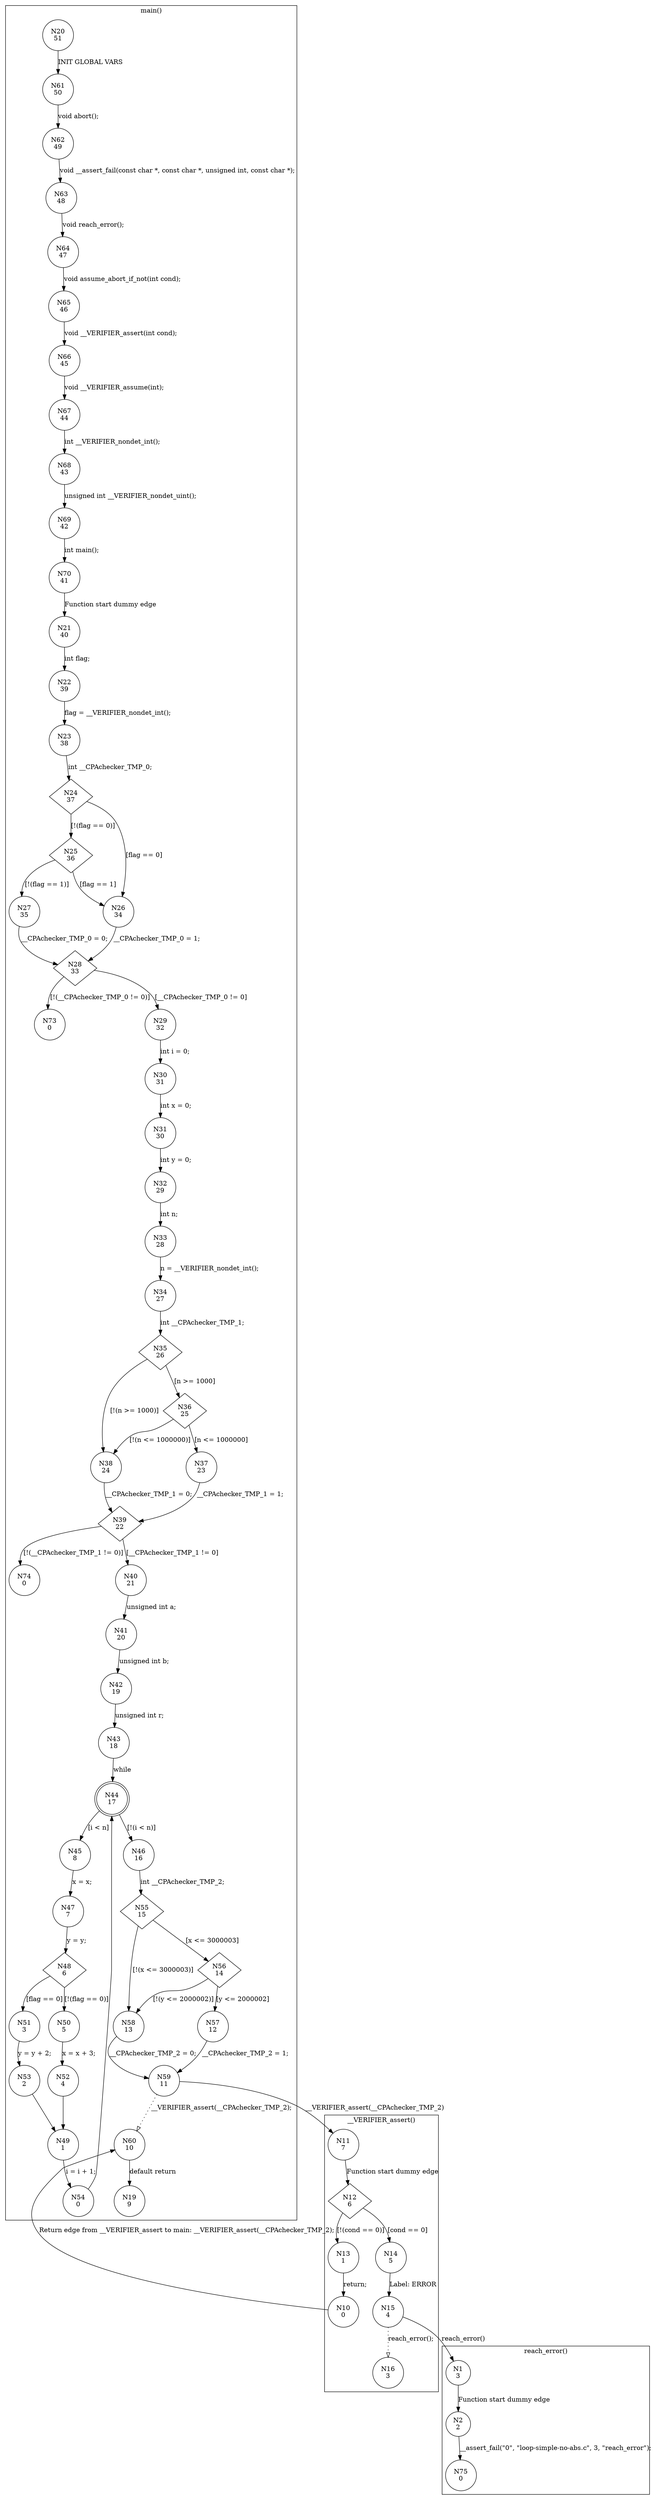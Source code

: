 digraph CFA {
20 [shape="circle" label="N20\n51"]
61 [shape="circle" label="N61\n50"]
62 [shape="circle" label="N62\n49"]
63 [shape="circle" label="N63\n48"]
64 [shape="circle" label="N64\n47"]
65 [shape="circle" label="N65\n46"]
66 [shape="circle" label="N66\n45"]
67 [shape="circle" label="N67\n44"]
68 [shape="circle" label="N68\n43"]
69 [shape="circle" label="N69\n42"]
70 [shape="circle" label="N70\n41"]
21 [shape="circle" label="N21\n40"]
22 [shape="circle" label="N22\n39"]
23 [shape="circle" label="N23\n38"]
24 [shape="diamond" label="N24\n37"]
25 [shape="diamond" label="N25\n36"]
27 [shape="circle" label="N27\n35"]
28 [shape="diamond" label="N28\n33"]
73 [shape="circle" label="N73\n0"]
29 [shape="circle" label="N29\n32"]
30 [shape="circle" label="N30\n31"]
31 [shape="circle" label="N31\n30"]
32 [shape="circle" label="N32\n29"]
33 [shape="circle" label="N33\n28"]
34 [shape="circle" label="N34\n27"]
35 [shape="diamond" label="N35\n26"]
38 [shape="circle" label="N38\n24"]
39 [shape="diamond" label="N39\n22"]
74 [shape="circle" label="N74\n0"]
40 [shape="circle" label="N40\n21"]
41 [shape="circle" label="N41\n20"]
42 [shape="circle" label="N42\n19"]
43 [shape="circle" label="N43\n18"]
44 [shape="doublecircle" label="N44\n17"]
46 [shape="circle" label="N46\n16"]
55 [shape="diamond" label="N55\n15"]
58 [shape="circle" label="N58\n13"]
59 [shape="circle" label="N59\n11"]
11 [shape="circle" label="N11\n7"]
12 [shape="diamond" label="N12\n6"]
13 [shape="circle" label="N13\n1"]
10 [shape="circle" label="N10\n0"]
60 [shape="circle" label="N60\n10"]
19 [shape="circle" label="N19\n9"]
14 [shape="circle" label="N14\n5"]
15 [shape="circle" label="N15\n4"]
1 [shape="circle" label="N1\n3"]
2 [shape="circle" label="N2\n2"]
75 [shape="circle" label="N75\n0"]
16 [shape="circle" label="N16\n3"]
56 [shape="diamond" label="N56\n14"]
57 [shape="circle" label="N57\n12"]
45 [shape="circle" label="N45\n8"]
47 [shape="circle" label="N47\n7"]
48 [shape="diamond" label="N48\n6"]
50 [shape="circle" label="N50\n5"]
52 [shape="circle" label="N52\n4"]
49 [shape="circle" label="N49\n1"]
54 [shape="circle" label="N54\n0"]
51 [shape="circle" label="N51\n3"]
53 [shape="circle" label="N53\n2"]
36 [shape="diamond" label="N36\n25"]
37 [shape="circle" label="N37\n23"]
26 [shape="circle" label="N26\n34"]
node [shape="circle"]
subgraph cluster___VERIFIER_assert {
label="__VERIFIER_assert()"
11 -> 12 [label="Function start dummy edge"]
12 -> 14 [label="[cond == 0]"]
12 -> 13 [label="[!(cond == 0)]"]
13 -> 10 [label="return;"]
14 -> 15 [label="Label: ERROR"]
15 -> 16 [label="reach_error();" style="dotted" arrowhead="empty"]}
subgraph cluster_assume_abort_if_not {
label="assume_abort_if_not()"
}
subgraph cluster_main {
label="main()"
20 -> 61 [label="INIT GLOBAL VARS"]
61 -> 62 [label="void abort();"]
62 -> 63 [label="void __assert_fail(const char *, const char *, unsigned int, const char *);"]
63 -> 64 [label="void reach_error();"]
64 -> 65 [label="void assume_abort_if_not(int cond);"]
65 -> 66 [label="void __VERIFIER_assert(int cond);"]
66 -> 67 [label="void __VERIFIER_assume(int);"]
67 -> 68 [label="int __VERIFIER_nondet_int();"]
68 -> 69 [label="unsigned int __VERIFIER_nondet_uint();"]
69 -> 70 [label="int main();"]
70 -> 21 [label="Function start dummy edge"]
21 -> 22 [label="int flag;"]
22 -> 23 [label="flag = __VERIFIER_nondet_int();"]
23 -> 24 [label="int __CPAchecker_TMP_0;"]
24 -> 26 [label="[flag == 0]"]
24 -> 25 [label="[!(flag == 0)]"]
25 -> 26 [label="[flag == 1]"]
25 -> 27 [label="[!(flag == 1)]"]
27 -> 28 [label="__CPAchecker_TMP_0 = 0;"]
28 -> 29 [label="[__CPAchecker_TMP_0 != 0]"]
28 -> 73 [label="[!(__CPAchecker_TMP_0 != 0)]"]
29 -> 30 [label="int i = 0;"]
30 -> 31 [label="int x = 0;"]
31 -> 32 [label="int y = 0;"]
32 -> 33 [label="int n;"]
33 -> 34 [label="n = __VERIFIER_nondet_int();"]
34 -> 35 [label="int __CPAchecker_TMP_1;"]
35 -> 36 [label="[n >= 1000]"]
35 -> 38 [label="[!(n >= 1000)]"]
38 -> 39 [label="__CPAchecker_TMP_1 = 0;"]
39 -> 40 [label="[__CPAchecker_TMP_1 != 0]"]
39 -> 74 [label="[!(__CPAchecker_TMP_1 != 0)]"]
40 -> 41 [label="unsigned int a;"]
41 -> 42 [label="unsigned int b;"]
42 -> 43 [label="unsigned int r;"]
43 -> 44 [label="while"]
44 -> 45 [label="[i < n]"]
44 -> 46 [label="[!(i < n)]"]
46 -> 55 [label="int __CPAchecker_TMP_2;"]
55 -> 56 [label="[x <= 3000003]"]
55 -> 58 [label="[!(x <= 3000003)]"]
58 -> 59 [label="__CPAchecker_TMP_2 = 0;"]
59 -> 60 [label="__VERIFIER_assert(__CPAchecker_TMP_2);" style="dotted" arrowhead="empty"]
60 -> 19 [label="default return"]
56 -> 57 [label="[y <= 2000002]"]
56 -> 58 [label="[!(y <= 2000002)]"]
57 -> 59 [label="__CPAchecker_TMP_2 = 1;"]
45 -> 47 [label="x = x;"]
47 -> 48 [label="y = y;"]
48 -> 51 [label="[flag == 0]"]
48 -> 50 [label="[!(flag == 0)]"]
50 -> 52 [label="x = x + 3;"]
52 -> 49 [label=""]
49 -> 54 [label="i = i + 1;"]
54 -> 44 [label=""]
51 -> 53 [label="y = y + 2;"]
53 -> 49 [label=""]
36 -> 37 [label="[n <= 1000000]"]
36 -> 38 [label="[!(n <= 1000000)]"]
37 -> 39 [label="__CPAchecker_TMP_1 = 1;"]
26 -> 28 [label="__CPAchecker_TMP_0 = 1;"]}
subgraph cluster_reach_error {
label="reach_error()"
1 -> 2 [label="Function start dummy edge"]
2 -> 75 [label="__assert_fail(\"0\", \"loop-simple-no-abs.c\", 3, \"reach_error\");"]}
59 -> 11 [label="__VERIFIER_assert(__CPAchecker_TMP_2)"]
10 -> 60 [label="Return edge from __VERIFIER_assert to main: __VERIFIER_assert(__CPAchecker_TMP_2);"]
15 -> 1 [label="reach_error()"]}